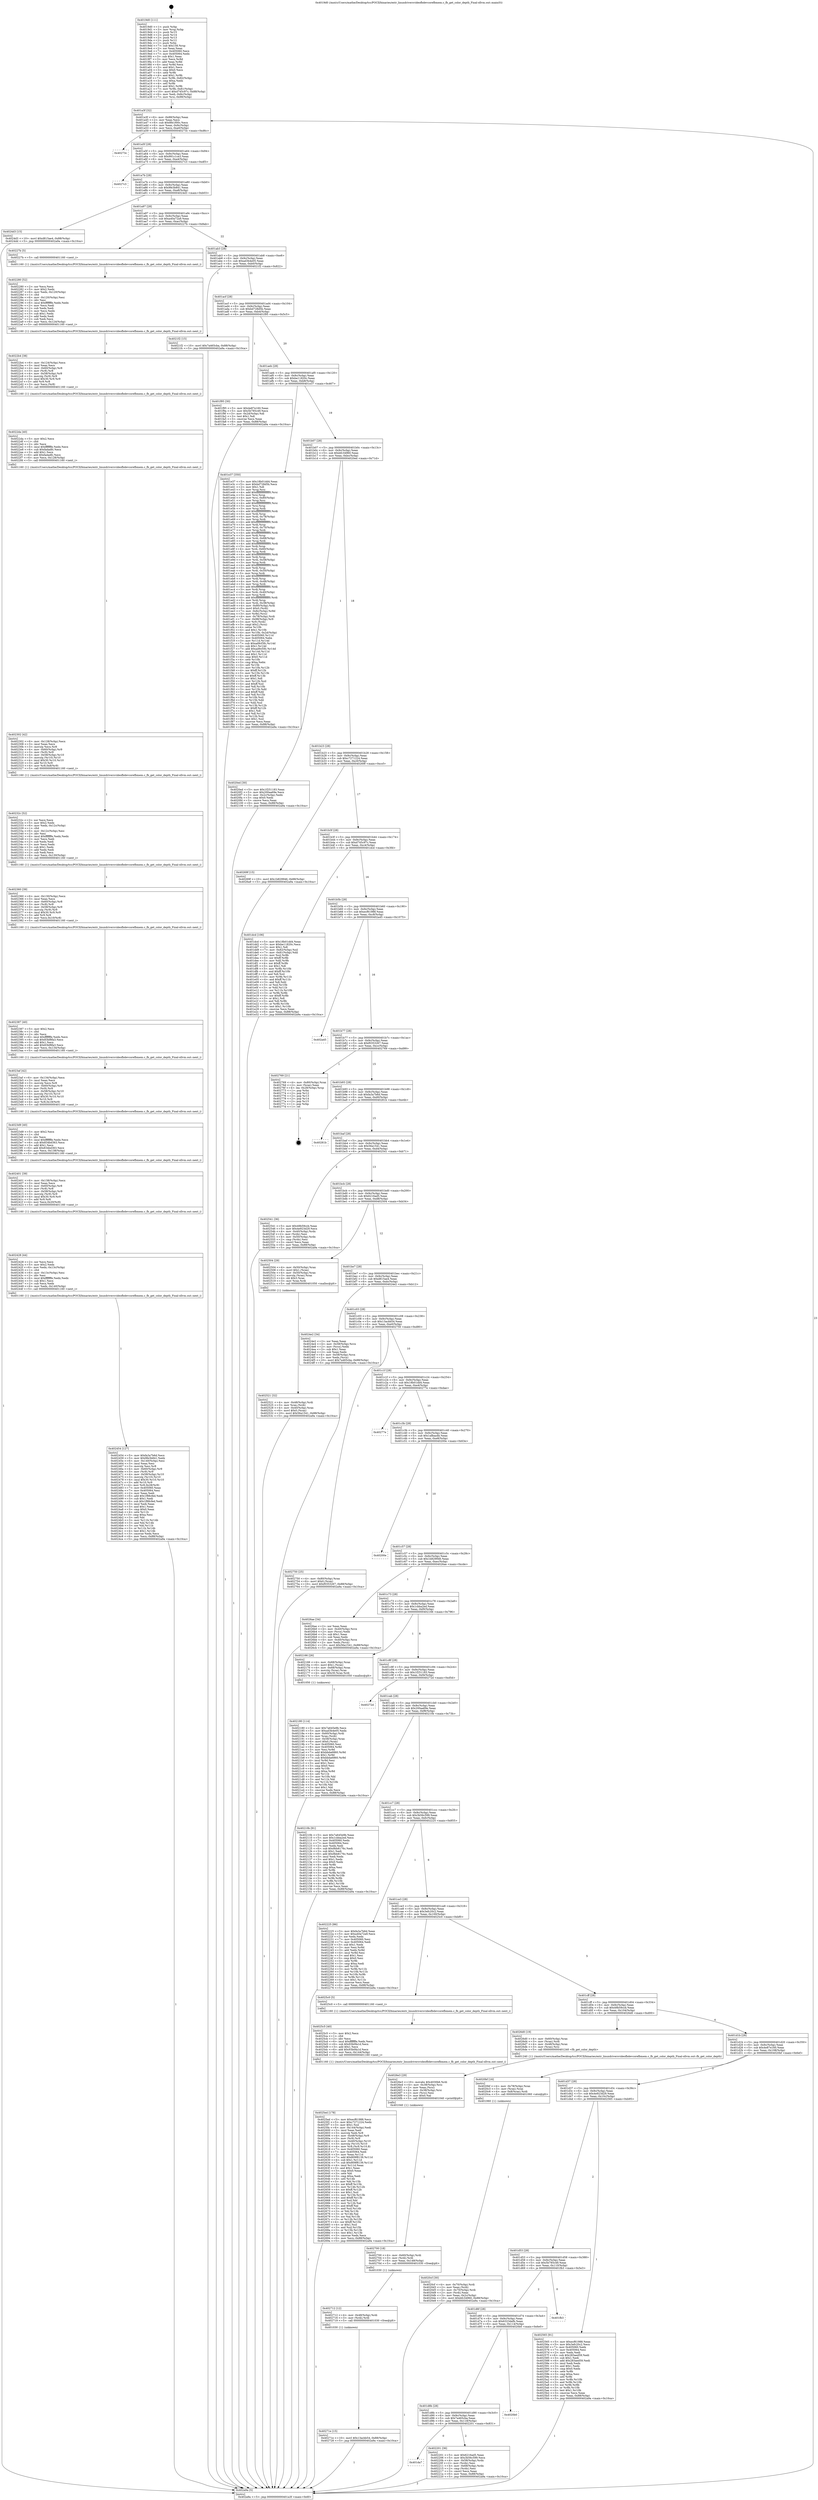 digraph "0x4019d0" {
  label = "0x4019d0 (/mnt/c/Users/mathe/Desktop/tcc/POCII/binaries/extr_linuxdriversvideofbdevcorefbmem.c_fb_get_color_depth_Final-ollvm.out::main(0))"
  labelloc = "t"
  node[shape=record]

  Entry [label="",width=0.3,height=0.3,shape=circle,fillcolor=black,style=filled]
  "0x401a3f" [label="{
     0x401a3f [32]\l
     | [instrs]\l
     &nbsp;&nbsp;0x401a3f \<+6\>: mov -0x88(%rbp),%eax\l
     &nbsp;&nbsp;0x401a45 \<+2\>: mov %eax,%ecx\l
     &nbsp;&nbsp;0x401a47 \<+6\>: sub $0x8fe1f00c,%ecx\l
     &nbsp;&nbsp;0x401a4d \<+6\>: mov %eax,-0x9c(%rbp)\l
     &nbsp;&nbsp;0x401a53 \<+6\>: mov %ecx,-0xa0(%rbp)\l
     &nbsp;&nbsp;0x401a59 \<+6\>: je 000000000040273c \<main+0xd6c\>\l
  }"]
  "0x40273c" [label="{
     0x40273c\l
  }", style=dashed]
  "0x401a5f" [label="{
     0x401a5f [28]\l
     | [instrs]\l
     &nbsp;&nbsp;0x401a5f \<+5\>: jmp 0000000000401a64 \<main+0x94\>\l
     &nbsp;&nbsp;0x401a64 \<+6\>: mov -0x9c(%rbp),%eax\l
     &nbsp;&nbsp;0x401a6a \<+5\>: sub $0x991c1ce3,%eax\l
     &nbsp;&nbsp;0x401a6f \<+6\>: mov %eax,-0xa4(%rbp)\l
     &nbsp;&nbsp;0x401a75 \<+6\>: je 00000000004027c3 \<main+0xdf3\>\l
  }"]
  Exit [label="",width=0.3,height=0.3,shape=circle,fillcolor=black,style=filled,peripheries=2]
  "0x4027c3" [label="{
     0x4027c3\l
  }", style=dashed]
  "0x401a7b" [label="{
     0x401a7b [28]\l
     | [instrs]\l
     &nbsp;&nbsp;0x401a7b \<+5\>: jmp 0000000000401a80 \<main+0xb0\>\l
     &nbsp;&nbsp;0x401a80 \<+6\>: mov -0x9c(%rbp),%eax\l
     &nbsp;&nbsp;0x401a86 \<+5\>: sub $0x9fe3b841,%eax\l
     &nbsp;&nbsp;0x401a8b \<+6\>: mov %eax,-0xa8(%rbp)\l
     &nbsp;&nbsp;0x401a91 \<+6\>: je 00000000004024d3 \<main+0xb03\>\l
  }"]
  "0x40271e" [label="{
     0x40271e [15]\l
     | [instrs]\l
     &nbsp;&nbsp;0x40271e \<+10\>: movl $0x13acbb54,-0x88(%rbp)\l
     &nbsp;&nbsp;0x402728 \<+5\>: jmp 0000000000402a9a \<main+0x10ca\>\l
  }"]
  "0x4024d3" [label="{
     0x4024d3 [15]\l
     | [instrs]\l
     &nbsp;&nbsp;0x4024d3 \<+10\>: movl $0xd815ae4,-0x88(%rbp)\l
     &nbsp;&nbsp;0x4024dd \<+5\>: jmp 0000000000402a9a \<main+0x10ca\>\l
  }"]
  "0x401a97" [label="{
     0x401a97 [28]\l
     | [instrs]\l
     &nbsp;&nbsp;0x401a97 \<+5\>: jmp 0000000000401a9c \<main+0xcc\>\l
     &nbsp;&nbsp;0x401a9c \<+6\>: mov -0x9c(%rbp),%eax\l
     &nbsp;&nbsp;0x401aa2 \<+5\>: sub $0xa40a72a9,%eax\l
     &nbsp;&nbsp;0x401aa7 \<+6\>: mov %eax,-0xac(%rbp)\l
     &nbsp;&nbsp;0x401aad \<+6\>: je 000000000040227b \<main+0x8ab\>\l
  }"]
  "0x402712" [label="{
     0x402712 [12]\l
     | [instrs]\l
     &nbsp;&nbsp;0x402712 \<+4\>: mov -0x48(%rbp),%rdi\l
     &nbsp;&nbsp;0x402716 \<+3\>: mov (%rdi),%rdi\l
     &nbsp;&nbsp;0x402719 \<+5\>: call 0000000000401030 \<free@plt\>\l
     | [calls]\l
     &nbsp;&nbsp;0x401030 \{1\} (unknown)\l
  }"]
  "0x40227b" [label="{
     0x40227b [5]\l
     | [instrs]\l
     &nbsp;&nbsp;0x40227b \<+5\>: call 0000000000401160 \<next_i\>\l
     | [calls]\l
     &nbsp;&nbsp;0x401160 \{1\} (/mnt/c/Users/mathe/Desktop/tcc/POCII/binaries/extr_linuxdriversvideofbdevcorefbmem.c_fb_get_color_depth_Final-ollvm.out::next_i)\l
  }"]
  "0x401ab3" [label="{
     0x401ab3 [28]\l
     | [instrs]\l
     &nbsp;&nbsp;0x401ab3 \<+5\>: jmp 0000000000401ab8 \<main+0xe8\>\l
     &nbsp;&nbsp;0x401ab8 \<+6\>: mov -0x9c(%rbp),%eax\l
     &nbsp;&nbsp;0x401abe \<+5\>: sub $0xad3b4e05,%eax\l
     &nbsp;&nbsp;0x401ac3 \<+6\>: mov %eax,-0xb0(%rbp)\l
     &nbsp;&nbsp;0x401ac9 \<+6\>: je 00000000004021f2 \<main+0x822\>\l
  }"]
  "0x402700" [label="{
     0x402700 [18]\l
     | [instrs]\l
     &nbsp;&nbsp;0x402700 \<+4\>: mov -0x60(%rbp),%rdi\l
     &nbsp;&nbsp;0x402704 \<+3\>: mov (%rdi),%rdi\l
     &nbsp;&nbsp;0x402707 \<+6\>: mov %eax,-0x148(%rbp)\l
     &nbsp;&nbsp;0x40270d \<+5\>: call 0000000000401030 \<free@plt\>\l
     | [calls]\l
     &nbsp;&nbsp;0x401030 \{1\} (unknown)\l
  }"]
  "0x4021f2" [label="{
     0x4021f2 [15]\l
     | [instrs]\l
     &nbsp;&nbsp;0x4021f2 \<+10\>: movl $0x7a465cba,-0x88(%rbp)\l
     &nbsp;&nbsp;0x4021fc \<+5\>: jmp 0000000000402a9a \<main+0x10ca\>\l
  }"]
  "0x401acf" [label="{
     0x401acf [28]\l
     | [instrs]\l
     &nbsp;&nbsp;0x401acf \<+5\>: jmp 0000000000401ad4 \<main+0x104\>\l
     &nbsp;&nbsp;0x401ad4 \<+6\>: mov -0x9c(%rbp),%eax\l
     &nbsp;&nbsp;0x401ada \<+5\>: sub $0xbd728d5b,%eax\l
     &nbsp;&nbsp;0x401adf \<+6\>: mov %eax,-0xb4(%rbp)\l
     &nbsp;&nbsp;0x401ae5 \<+6\>: je 0000000000401f95 \<main+0x5c5\>\l
  }"]
  "0x4026e3" [label="{
     0x4026e3 [29]\l
     | [instrs]\l
     &nbsp;&nbsp;0x4026e3 \<+10\>: movabs $0x4030b6,%rdi\l
     &nbsp;&nbsp;0x4026ed \<+4\>: mov -0x38(%rbp),%rsi\l
     &nbsp;&nbsp;0x4026f1 \<+2\>: mov %eax,(%rsi)\l
     &nbsp;&nbsp;0x4026f3 \<+4\>: mov -0x38(%rbp),%rsi\l
     &nbsp;&nbsp;0x4026f7 \<+2\>: mov (%rsi),%esi\l
     &nbsp;&nbsp;0x4026f9 \<+2\>: mov $0x0,%al\l
     &nbsp;&nbsp;0x4026fb \<+5\>: call 0000000000401040 \<printf@plt\>\l
     | [calls]\l
     &nbsp;&nbsp;0x401040 \{1\} (unknown)\l
  }"]
  "0x401f95" [label="{
     0x401f95 [30]\l
     | [instrs]\l
     &nbsp;&nbsp;0x401f95 \<+5\>: mov $0x4e87e160,%eax\l
     &nbsp;&nbsp;0x401f9a \<+5\>: mov $0x5b785c49,%ecx\l
     &nbsp;&nbsp;0x401f9f \<+3\>: mov -0x2d(%rbp),%dl\l
     &nbsp;&nbsp;0x401fa2 \<+3\>: test $0x1,%dl\l
     &nbsp;&nbsp;0x401fa5 \<+3\>: cmovne %ecx,%eax\l
     &nbsp;&nbsp;0x401fa8 \<+6\>: mov %eax,-0x88(%rbp)\l
     &nbsp;&nbsp;0x401fae \<+5\>: jmp 0000000000402a9a \<main+0x10ca\>\l
  }"]
  "0x401aeb" [label="{
     0x401aeb [28]\l
     | [instrs]\l
     &nbsp;&nbsp;0x401aeb \<+5\>: jmp 0000000000401af0 \<main+0x120\>\l
     &nbsp;&nbsp;0x401af0 \<+6\>: mov -0x9c(%rbp),%eax\l
     &nbsp;&nbsp;0x401af6 \<+5\>: sub $0xbe11820c,%eax\l
     &nbsp;&nbsp;0x401afb \<+6\>: mov %eax,-0xb8(%rbp)\l
     &nbsp;&nbsp;0x401b01 \<+6\>: je 0000000000401e37 \<main+0x467\>\l
  }"]
  "0x4025ed" [label="{
     0x4025ed [178]\l
     | [instrs]\l
     &nbsp;&nbsp;0x4025ed \<+5\>: mov $0xecf61988,%ecx\l
     &nbsp;&nbsp;0x4025f2 \<+5\>: mov $0xc7271224,%edx\l
     &nbsp;&nbsp;0x4025f7 \<+3\>: mov $0x1,%sil\l
     &nbsp;&nbsp;0x4025fa \<+6\>: mov -0x144(%rbp),%edi\l
     &nbsp;&nbsp;0x402600 \<+3\>: imul %eax,%edi\l
     &nbsp;&nbsp;0x402603 \<+3\>: movslq %edi,%r8\l
     &nbsp;&nbsp;0x402606 \<+4\>: mov -0x48(%rbp),%r9\l
     &nbsp;&nbsp;0x40260a \<+3\>: mov (%r9),%r9\l
     &nbsp;&nbsp;0x40260d \<+4\>: mov -0x40(%rbp),%r10\l
     &nbsp;&nbsp;0x402611 \<+3\>: movslq (%r10),%r10\l
     &nbsp;&nbsp;0x402614 \<+4\>: mov %r8,(%r9,%r10,8)\l
     &nbsp;&nbsp;0x402618 \<+7\>: mov 0x405060,%eax\l
     &nbsp;&nbsp;0x40261f \<+7\>: mov 0x405064,%edi\l
     &nbsp;&nbsp;0x402626 \<+3\>: mov %eax,%r11d\l
     &nbsp;&nbsp;0x402629 \<+7\>: add $0x809f8139,%r11d\l
     &nbsp;&nbsp;0x402630 \<+4\>: sub $0x1,%r11d\l
     &nbsp;&nbsp;0x402634 \<+7\>: sub $0x809f8139,%r11d\l
     &nbsp;&nbsp;0x40263b \<+4\>: imul %r11d,%eax\l
     &nbsp;&nbsp;0x40263f \<+3\>: and $0x1,%eax\l
     &nbsp;&nbsp;0x402642 \<+3\>: cmp $0x0,%eax\l
     &nbsp;&nbsp;0x402645 \<+3\>: sete %bl\l
     &nbsp;&nbsp;0x402648 \<+3\>: cmp $0xa,%edi\l
     &nbsp;&nbsp;0x40264b \<+4\>: setl %r14b\l
     &nbsp;&nbsp;0x40264f \<+3\>: mov %bl,%r15b\l
     &nbsp;&nbsp;0x402652 \<+4\>: xor $0xff,%r15b\l
     &nbsp;&nbsp;0x402656 \<+3\>: mov %r14b,%r12b\l
     &nbsp;&nbsp;0x402659 \<+4\>: xor $0xff,%r12b\l
     &nbsp;&nbsp;0x40265d \<+4\>: xor $0x1,%sil\l
     &nbsp;&nbsp;0x402661 \<+3\>: mov %r15b,%r13b\l
     &nbsp;&nbsp;0x402664 \<+4\>: and $0xff,%r13b\l
     &nbsp;&nbsp;0x402668 \<+3\>: and %sil,%bl\l
     &nbsp;&nbsp;0x40266b \<+3\>: mov %r12b,%al\l
     &nbsp;&nbsp;0x40266e \<+2\>: and $0xff,%al\l
     &nbsp;&nbsp;0x402670 \<+3\>: and %sil,%r14b\l
     &nbsp;&nbsp;0x402673 \<+3\>: or %bl,%r13b\l
     &nbsp;&nbsp;0x402676 \<+3\>: or %r14b,%al\l
     &nbsp;&nbsp;0x402679 \<+3\>: xor %al,%r13b\l
     &nbsp;&nbsp;0x40267c \<+3\>: or %r12b,%r15b\l
     &nbsp;&nbsp;0x40267f \<+4\>: xor $0xff,%r15b\l
     &nbsp;&nbsp;0x402683 \<+4\>: or $0x1,%sil\l
     &nbsp;&nbsp;0x402687 \<+3\>: and %sil,%r15b\l
     &nbsp;&nbsp;0x40268a \<+3\>: or %r15b,%r13b\l
     &nbsp;&nbsp;0x40268d \<+4\>: test $0x1,%r13b\l
     &nbsp;&nbsp;0x402691 \<+3\>: cmovne %edx,%ecx\l
     &nbsp;&nbsp;0x402694 \<+6\>: mov %ecx,-0x88(%rbp)\l
     &nbsp;&nbsp;0x40269a \<+5\>: jmp 0000000000402a9a \<main+0x10ca\>\l
  }"]
  "0x401e37" [label="{
     0x401e37 [350]\l
     | [instrs]\l
     &nbsp;&nbsp;0x401e37 \<+5\>: mov $0x18b01dd4,%eax\l
     &nbsp;&nbsp;0x401e3c \<+5\>: mov $0xbd728d5b,%ecx\l
     &nbsp;&nbsp;0x401e41 \<+2\>: mov $0x1,%dl\l
     &nbsp;&nbsp;0x401e43 \<+3\>: mov %rsp,%rsi\l
     &nbsp;&nbsp;0x401e46 \<+4\>: add $0xfffffffffffffff0,%rsi\l
     &nbsp;&nbsp;0x401e4a \<+3\>: mov %rsi,%rsp\l
     &nbsp;&nbsp;0x401e4d \<+4\>: mov %rsi,-0x80(%rbp)\l
     &nbsp;&nbsp;0x401e51 \<+3\>: mov %rsp,%rsi\l
     &nbsp;&nbsp;0x401e54 \<+4\>: add $0xfffffffffffffff0,%rsi\l
     &nbsp;&nbsp;0x401e58 \<+3\>: mov %rsi,%rsp\l
     &nbsp;&nbsp;0x401e5b \<+3\>: mov %rsp,%rdi\l
     &nbsp;&nbsp;0x401e5e \<+4\>: add $0xfffffffffffffff0,%rdi\l
     &nbsp;&nbsp;0x401e62 \<+3\>: mov %rdi,%rsp\l
     &nbsp;&nbsp;0x401e65 \<+4\>: mov %rdi,-0x78(%rbp)\l
     &nbsp;&nbsp;0x401e69 \<+3\>: mov %rsp,%rdi\l
     &nbsp;&nbsp;0x401e6c \<+4\>: add $0xfffffffffffffff0,%rdi\l
     &nbsp;&nbsp;0x401e70 \<+3\>: mov %rdi,%rsp\l
     &nbsp;&nbsp;0x401e73 \<+4\>: mov %rdi,-0x70(%rbp)\l
     &nbsp;&nbsp;0x401e77 \<+3\>: mov %rsp,%rdi\l
     &nbsp;&nbsp;0x401e7a \<+4\>: add $0xfffffffffffffff0,%rdi\l
     &nbsp;&nbsp;0x401e7e \<+3\>: mov %rdi,%rsp\l
     &nbsp;&nbsp;0x401e81 \<+4\>: mov %rdi,-0x68(%rbp)\l
     &nbsp;&nbsp;0x401e85 \<+3\>: mov %rsp,%rdi\l
     &nbsp;&nbsp;0x401e88 \<+4\>: add $0xfffffffffffffff0,%rdi\l
     &nbsp;&nbsp;0x401e8c \<+3\>: mov %rdi,%rsp\l
     &nbsp;&nbsp;0x401e8f \<+4\>: mov %rdi,-0x60(%rbp)\l
     &nbsp;&nbsp;0x401e93 \<+3\>: mov %rsp,%rdi\l
     &nbsp;&nbsp;0x401e96 \<+4\>: add $0xfffffffffffffff0,%rdi\l
     &nbsp;&nbsp;0x401e9a \<+3\>: mov %rdi,%rsp\l
     &nbsp;&nbsp;0x401e9d \<+4\>: mov %rdi,-0x58(%rbp)\l
     &nbsp;&nbsp;0x401ea1 \<+3\>: mov %rsp,%rdi\l
     &nbsp;&nbsp;0x401ea4 \<+4\>: add $0xfffffffffffffff0,%rdi\l
     &nbsp;&nbsp;0x401ea8 \<+3\>: mov %rdi,%rsp\l
     &nbsp;&nbsp;0x401eab \<+4\>: mov %rdi,-0x50(%rbp)\l
     &nbsp;&nbsp;0x401eaf \<+3\>: mov %rsp,%rdi\l
     &nbsp;&nbsp;0x401eb2 \<+4\>: add $0xfffffffffffffff0,%rdi\l
     &nbsp;&nbsp;0x401eb6 \<+3\>: mov %rdi,%rsp\l
     &nbsp;&nbsp;0x401eb9 \<+4\>: mov %rdi,-0x48(%rbp)\l
     &nbsp;&nbsp;0x401ebd \<+3\>: mov %rsp,%rdi\l
     &nbsp;&nbsp;0x401ec0 \<+4\>: add $0xfffffffffffffff0,%rdi\l
     &nbsp;&nbsp;0x401ec4 \<+3\>: mov %rdi,%rsp\l
     &nbsp;&nbsp;0x401ec7 \<+4\>: mov %rdi,-0x40(%rbp)\l
     &nbsp;&nbsp;0x401ecb \<+3\>: mov %rsp,%rdi\l
     &nbsp;&nbsp;0x401ece \<+4\>: add $0xfffffffffffffff0,%rdi\l
     &nbsp;&nbsp;0x401ed2 \<+3\>: mov %rdi,%rsp\l
     &nbsp;&nbsp;0x401ed5 \<+4\>: mov %rdi,-0x38(%rbp)\l
     &nbsp;&nbsp;0x401ed9 \<+4\>: mov -0x80(%rbp),%rdi\l
     &nbsp;&nbsp;0x401edd \<+6\>: movl $0x0,(%rdi)\l
     &nbsp;&nbsp;0x401ee3 \<+7\>: mov -0x8c(%rbp),%r8d\l
     &nbsp;&nbsp;0x401eea \<+3\>: mov %r8d,(%rsi)\l
     &nbsp;&nbsp;0x401eed \<+4\>: mov -0x78(%rbp),%rdi\l
     &nbsp;&nbsp;0x401ef1 \<+7\>: mov -0x98(%rbp),%r9\l
     &nbsp;&nbsp;0x401ef8 \<+3\>: mov %r9,(%rdi)\l
     &nbsp;&nbsp;0x401efb \<+3\>: cmpl $0x2,(%rsi)\l
     &nbsp;&nbsp;0x401efe \<+4\>: setne %r10b\l
     &nbsp;&nbsp;0x401f02 \<+4\>: and $0x1,%r10b\l
     &nbsp;&nbsp;0x401f06 \<+4\>: mov %r10b,-0x2d(%rbp)\l
     &nbsp;&nbsp;0x401f0a \<+8\>: mov 0x405060,%r11d\l
     &nbsp;&nbsp;0x401f12 \<+7\>: mov 0x405064,%ebx\l
     &nbsp;&nbsp;0x401f19 \<+3\>: mov %r11d,%r14d\l
     &nbsp;&nbsp;0x401f1c \<+7\>: sub $0xad9cf3fc,%r14d\l
     &nbsp;&nbsp;0x401f23 \<+4\>: sub $0x1,%r14d\l
     &nbsp;&nbsp;0x401f27 \<+7\>: add $0xad9cf3fc,%r14d\l
     &nbsp;&nbsp;0x401f2e \<+4\>: imul %r14d,%r11d\l
     &nbsp;&nbsp;0x401f32 \<+4\>: and $0x1,%r11d\l
     &nbsp;&nbsp;0x401f36 \<+4\>: cmp $0x0,%r11d\l
     &nbsp;&nbsp;0x401f3a \<+4\>: sete %r10b\l
     &nbsp;&nbsp;0x401f3e \<+3\>: cmp $0xa,%ebx\l
     &nbsp;&nbsp;0x401f41 \<+4\>: setl %r15b\l
     &nbsp;&nbsp;0x401f45 \<+3\>: mov %r10b,%r12b\l
     &nbsp;&nbsp;0x401f48 \<+4\>: xor $0xff,%r12b\l
     &nbsp;&nbsp;0x401f4c \<+3\>: mov %r15b,%r13b\l
     &nbsp;&nbsp;0x401f4f \<+4\>: xor $0xff,%r13b\l
     &nbsp;&nbsp;0x401f53 \<+3\>: xor $0x1,%dl\l
     &nbsp;&nbsp;0x401f56 \<+3\>: mov %r12b,%sil\l
     &nbsp;&nbsp;0x401f59 \<+4\>: and $0xff,%sil\l
     &nbsp;&nbsp;0x401f5d \<+3\>: and %dl,%r10b\l
     &nbsp;&nbsp;0x401f60 \<+3\>: mov %r13b,%dil\l
     &nbsp;&nbsp;0x401f63 \<+4\>: and $0xff,%dil\l
     &nbsp;&nbsp;0x401f67 \<+3\>: and %dl,%r15b\l
     &nbsp;&nbsp;0x401f6a \<+3\>: or %r10b,%sil\l
     &nbsp;&nbsp;0x401f6d \<+3\>: or %r15b,%dil\l
     &nbsp;&nbsp;0x401f70 \<+3\>: xor %dil,%sil\l
     &nbsp;&nbsp;0x401f73 \<+3\>: or %r13b,%r12b\l
     &nbsp;&nbsp;0x401f76 \<+4\>: xor $0xff,%r12b\l
     &nbsp;&nbsp;0x401f7a \<+3\>: or $0x1,%dl\l
     &nbsp;&nbsp;0x401f7d \<+3\>: and %dl,%r12b\l
     &nbsp;&nbsp;0x401f80 \<+3\>: or %r12b,%sil\l
     &nbsp;&nbsp;0x401f83 \<+4\>: test $0x1,%sil\l
     &nbsp;&nbsp;0x401f87 \<+3\>: cmovne %ecx,%eax\l
     &nbsp;&nbsp;0x401f8a \<+6\>: mov %eax,-0x88(%rbp)\l
     &nbsp;&nbsp;0x401f90 \<+5\>: jmp 0000000000402a9a \<main+0x10ca\>\l
  }"]
  "0x401b07" [label="{
     0x401b07 [28]\l
     | [instrs]\l
     &nbsp;&nbsp;0x401b07 \<+5\>: jmp 0000000000401b0c \<main+0x13c\>\l
     &nbsp;&nbsp;0x401b0c \<+6\>: mov -0x9c(%rbp),%eax\l
     &nbsp;&nbsp;0x401b12 \<+5\>: sub $0xbfc34960,%eax\l
     &nbsp;&nbsp;0x401b17 \<+6\>: mov %eax,-0xbc(%rbp)\l
     &nbsp;&nbsp;0x401b1d \<+6\>: je 00000000004020ed \<main+0x71d\>\l
  }"]
  "0x4025c5" [label="{
     0x4025c5 [40]\l
     | [instrs]\l
     &nbsp;&nbsp;0x4025c5 \<+5\>: mov $0x2,%ecx\l
     &nbsp;&nbsp;0x4025ca \<+1\>: cltd\l
     &nbsp;&nbsp;0x4025cb \<+2\>: idiv %ecx\l
     &nbsp;&nbsp;0x4025cd \<+6\>: imul $0xfffffffe,%edx,%ecx\l
     &nbsp;&nbsp;0x4025d3 \<+6\>: sub $0x93b0fa1d,%ecx\l
     &nbsp;&nbsp;0x4025d9 \<+3\>: add $0x1,%ecx\l
     &nbsp;&nbsp;0x4025dc \<+6\>: add $0x93b0fa1d,%ecx\l
     &nbsp;&nbsp;0x4025e2 \<+6\>: mov %ecx,-0x144(%rbp)\l
     &nbsp;&nbsp;0x4025e8 \<+5\>: call 0000000000401160 \<next_i\>\l
     | [calls]\l
     &nbsp;&nbsp;0x401160 \{1\} (/mnt/c/Users/mathe/Desktop/tcc/POCII/binaries/extr_linuxdriversvideofbdevcorefbmem.c_fb_get_color_depth_Final-ollvm.out::next_i)\l
  }"]
  "0x4020ed" [label="{
     0x4020ed [30]\l
     | [instrs]\l
     &nbsp;&nbsp;0x4020ed \<+5\>: mov $0x1f251183,%eax\l
     &nbsp;&nbsp;0x4020f2 \<+5\>: mov $0x200aa69e,%ecx\l
     &nbsp;&nbsp;0x4020f7 \<+3\>: mov -0x2c(%rbp),%edx\l
     &nbsp;&nbsp;0x4020fa \<+3\>: cmp $0x0,%edx\l
     &nbsp;&nbsp;0x4020fd \<+3\>: cmove %ecx,%eax\l
     &nbsp;&nbsp;0x402100 \<+6\>: mov %eax,-0x88(%rbp)\l
     &nbsp;&nbsp;0x402106 \<+5\>: jmp 0000000000402a9a \<main+0x10ca\>\l
  }"]
  "0x401b23" [label="{
     0x401b23 [28]\l
     | [instrs]\l
     &nbsp;&nbsp;0x401b23 \<+5\>: jmp 0000000000401b28 \<main+0x158\>\l
     &nbsp;&nbsp;0x401b28 \<+6\>: mov -0x9c(%rbp),%eax\l
     &nbsp;&nbsp;0x401b2e \<+5\>: sub $0xc7271224,%eax\l
     &nbsp;&nbsp;0x401b33 \<+6\>: mov %eax,-0xc0(%rbp)\l
     &nbsp;&nbsp;0x401b39 \<+6\>: je 000000000040269f \<main+0xccf\>\l
  }"]
  "0x402521" [label="{
     0x402521 [32]\l
     | [instrs]\l
     &nbsp;&nbsp;0x402521 \<+4\>: mov -0x48(%rbp),%rdi\l
     &nbsp;&nbsp;0x402525 \<+3\>: mov %rax,(%rdi)\l
     &nbsp;&nbsp;0x402528 \<+4\>: mov -0x40(%rbp),%rax\l
     &nbsp;&nbsp;0x40252c \<+6\>: movl $0x0,(%rax)\l
     &nbsp;&nbsp;0x402532 \<+10\>: movl $0x56a1541,-0x88(%rbp)\l
     &nbsp;&nbsp;0x40253c \<+5\>: jmp 0000000000402a9a \<main+0x10ca\>\l
  }"]
  "0x40269f" [label="{
     0x40269f [15]\l
     | [instrs]\l
     &nbsp;&nbsp;0x40269f \<+10\>: movl $0x1b829946,-0x88(%rbp)\l
     &nbsp;&nbsp;0x4026a9 \<+5\>: jmp 0000000000402a9a \<main+0x10ca\>\l
  }"]
  "0x401b3f" [label="{
     0x401b3f [28]\l
     | [instrs]\l
     &nbsp;&nbsp;0x401b3f \<+5\>: jmp 0000000000401b44 \<main+0x174\>\l
     &nbsp;&nbsp;0x401b44 \<+6\>: mov -0x9c(%rbp),%eax\l
     &nbsp;&nbsp;0x401b4a \<+5\>: sub $0xd745c97c,%eax\l
     &nbsp;&nbsp;0x401b4f \<+6\>: mov %eax,-0xc4(%rbp)\l
     &nbsp;&nbsp;0x401b55 \<+6\>: je 0000000000401dcd \<main+0x3fd\>\l
  }"]
  "0x402454" [label="{
     0x402454 [127]\l
     | [instrs]\l
     &nbsp;&nbsp;0x402454 \<+5\>: mov $0xfa3a7b6d,%ecx\l
     &nbsp;&nbsp;0x402459 \<+5\>: mov $0x9fe3b841,%edx\l
     &nbsp;&nbsp;0x40245e \<+6\>: mov -0x140(%rbp),%esi\l
     &nbsp;&nbsp;0x402464 \<+3\>: imul %eax,%esi\l
     &nbsp;&nbsp;0x402467 \<+3\>: movslq %esi,%r8\l
     &nbsp;&nbsp;0x40246a \<+4\>: mov -0x60(%rbp),%r9\l
     &nbsp;&nbsp;0x40246e \<+3\>: mov (%r9),%r9\l
     &nbsp;&nbsp;0x402471 \<+4\>: mov -0x58(%rbp),%r10\l
     &nbsp;&nbsp;0x402475 \<+3\>: movslq (%r10),%r10\l
     &nbsp;&nbsp;0x402478 \<+4\>: imul $0x30,%r10,%r10\l
     &nbsp;&nbsp;0x40247c \<+3\>: add %r10,%r9\l
     &nbsp;&nbsp;0x40247f \<+4\>: mov %r8,0x28(%r9)\l
     &nbsp;&nbsp;0x402483 \<+7\>: mov 0x405060,%eax\l
     &nbsp;&nbsp;0x40248a \<+7\>: mov 0x405064,%esi\l
     &nbsp;&nbsp;0x402491 \<+2\>: mov %eax,%edi\l
     &nbsp;&nbsp;0x402493 \<+6\>: add $0x1f88cfed,%edi\l
     &nbsp;&nbsp;0x402499 \<+3\>: sub $0x1,%edi\l
     &nbsp;&nbsp;0x40249c \<+6\>: sub $0x1f88cfed,%edi\l
     &nbsp;&nbsp;0x4024a2 \<+3\>: imul %edi,%eax\l
     &nbsp;&nbsp;0x4024a5 \<+3\>: and $0x1,%eax\l
     &nbsp;&nbsp;0x4024a8 \<+3\>: cmp $0x0,%eax\l
     &nbsp;&nbsp;0x4024ab \<+4\>: sete %r11b\l
     &nbsp;&nbsp;0x4024af \<+3\>: cmp $0xa,%esi\l
     &nbsp;&nbsp;0x4024b2 \<+3\>: setl %bl\l
     &nbsp;&nbsp;0x4024b5 \<+3\>: mov %r11b,%r14b\l
     &nbsp;&nbsp;0x4024b8 \<+3\>: and %bl,%r14b\l
     &nbsp;&nbsp;0x4024bb \<+3\>: xor %bl,%r11b\l
     &nbsp;&nbsp;0x4024be \<+3\>: or %r11b,%r14b\l
     &nbsp;&nbsp;0x4024c1 \<+4\>: test $0x1,%r14b\l
     &nbsp;&nbsp;0x4024c5 \<+3\>: cmovne %edx,%ecx\l
     &nbsp;&nbsp;0x4024c8 \<+6\>: mov %ecx,-0x88(%rbp)\l
     &nbsp;&nbsp;0x4024ce \<+5\>: jmp 0000000000402a9a \<main+0x10ca\>\l
  }"]
  "0x401dcd" [label="{
     0x401dcd [106]\l
     | [instrs]\l
     &nbsp;&nbsp;0x401dcd \<+5\>: mov $0x18b01dd4,%eax\l
     &nbsp;&nbsp;0x401dd2 \<+5\>: mov $0xbe11820c,%ecx\l
     &nbsp;&nbsp;0x401dd7 \<+2\>: mov $0x1,%dl\l
     &nbsp;&nbsp;0x401dd9 \<+7\>: mov -0x82(%rbp),%sil\l
     &nbsp;&nbsp;0x401de0 \<+7\>: mov -0x81(%rbp),%dil\l
     &nbsp;&nbsp;0x401de7 \<+3\>: mov %sil,%r8b\l
     &nbsp;&nbsp;0x401dea \<+4\>: xor $0xff,%r8b\l
     &nbsp;&nbsp;0x401dee \<+3\>: mov %dil,%r9b\l
     &nbsp;&nbsp;0x401df1 \<+4\>: xor $0xff,%r9b\l
     &nbsp;&nbsp;0x401df5 \<+3\>: xor $0x1,%dl\l
     &nbsp;&nbsp;0x401df8 \<+3\>: mov %r8b,%r10b\l
     &nbsp;&nbsp;0x401dfb \<+4\>: and $0xff,%r10b\l
     &nbsp;&nbsp;0x401dff \<+3\>: and %dl,%sil\l
     &nbsp;&nbsp;0x401e02 \<+3\>: mov %r9b,%r11b\l
     &nbsp;&nbsp;0x401e05 \<+4\>: and $0xff,%r11b\l
     &nbsp;&nbsp;0x401e09 \<+3\>: and %dl,%dil\l
     &nbsp;&nbsp;0x401e0c \<+3\>: or %sil,%r10b\l
     &nbsp;&nbsp;0x401e0f \<+3\>: or %dil,%r11b\l
     &nbsp;&nbsp;0x401e12 \<+3\>: xor %r11b,%r10b\l
     &nbsp;&nbsp;0x401e15 \<+3\>: or %r9b,%r8b\l
     &nbsp;&nbsp;0x401e18 \<+4\>: xor $0xff,%r8b\l
     &nbsp;&nbsp;0x401e1c \<+3\>: or $0x1,%dl\l
     &nbsp;&nbsp;0x401e1f \<+3\>: and %dl,%r8b\l
     &nbsp;&nbsp;0x401e22 \<+3\>: or %r8b,%r10b\l
     &nbsp;&nbsp;0x401e25 \<+4\>: test $0x1,%r10b\l
     &nbsp;&nbsp;0x401e29 \<+3\>: cmovne %ecx,%eax\l
     &nbsp;&nbsp;0x401e2c \<+6\>: mov %eax,-0x88(%rbp)\l
     &nbsp;&nbsp;0x401e32 \<+5\>: jmp 0000000000402a9a \<main+0x10ca\>\l
  }"]
  "0x401b5b" [label="{
     0x401b5b [28]\l
     | [instrs]\l
     &nbsp;&nbsp;0x401b5b \<+5\>: jmp 0000000000401b60 \<main+0x190\>\l
     &nbsp;&nbsp;0x401b60 \<+6\>: mov -0x9c(%rbp),%eax\l
     &nbsp;&nbsp;0x401b66 \<+5\>: sub $0xecf61988,%eax\l
     &nbsp;&nbsp;0x401b6b \<+6\>: mov %eax,-0xc8(%rbp)\l
     &nbsp;&nbsp;0x401b71 \<+6\>: je 0000000000402a45 \<main+0x1075\>\l
  }"]
  "0x402a9a" [label="{
     0x402a9a [5]\l
     | [instrs]\l
     &nbsp;&nbsp;0x402a9a \<+5\>: jmp 0000000000401a3f \<main+0x6f\>\l
  }"]
  "0x4019d0" [label="{
     0x4019d0 [111]\l
     | [instrs]\l
     &nbsp;&nbsp;0x4019d0 \<+1\>: push %rbp\l
     &nbsp;&nbsp;0x4019d1 \<+3\>: mov %rsp,%rbp\l
     &nbsp;&nbsp;0x4019d4 \<+2\>: push %r15\l
     &nbsp;&nbsp;0x4019d6 \<+2\>: push %r14\l
     &nbsp;&nbsp;0x4019d8 \<+2\>: push %r13\l
     &nbsp;&nbsp;0x4019da \<+2\>: push %r12\l
     &nbsp;&nbsp;0x4019dc \<+1\>: push %rbx\l
     &nbsp;&nbsp;0x4019dd \<+7\>: sub $0x158,%rsp\l
     &nbsp;&nbsp;0x4019e4 \<+2\>: xor %eax,%eax\l
     &nbsp;&nbsp;0x4019e6 \<+7\>: mov 0x405060,%ecx\l
     &nbsp;&nbsp;0x4019ed \<+7\>: mov 0x405064,%edx\l
     &nbsp;&nbsp;0x4019f4 \<+3\>: sub $0x1,%eax\l
     &nbsp;&nbsp;0x4019f7 \<+3\>: mov %ecx,%r8d\l
     &nbsp;&nbsp;0x4019fa \<+3\>: add %eax,%r8d\l
     &nbsp;&nbsp;0x4019fd \<+4\>: imul %r8d,%ecx\l
     &nbsp;&nbsp;0x401a01 \<+3\>: and $0x1,%ecx\l
     &nbsp;&nbsp;0x401a04 \<+3\>: cmp $0x0,%ecx\l
     &nbsp;&nbsp;0x401a07 \<+4\>: sete %r9b\l
     &nbsp;&nbsp;0x401a0b \<+4\>: and $0x1,%r9b\l
     &nbsp;&nbsp;0x401a0f \<+7\>: mov %r9b,-0x82(%rbp)\l
     &nbsp;&nbsp;0x401a16 \<+3\>: cmp $0xa,%edx\l
     &nbsp;&nbsp;0x401a19 \<+4\>: setl %r9b\l
     &nbsp;&nbsp;0x401a1d \<+4\>: and $0x1,%r9b\l
     &nbsp;&nbsp;0x401a21 \<+7\>: mov %r9b,-0x81(%rbp)\l
     &nbsp;&nbsp;0x401a28 \<+10\>: movl $0xd745c97c,-0x88(%rbp)\l
     &nbsp;&nbsp;0x401a32 \<+6\>: mov %edi,-0x8c(%rbp)\l
     &nbsp;&nbsp;0x401a38 \<+7\>: mov %rsi,-0x98(%rbp)\l
  }"]
  "0x402428" [label="{
     0x402428 [44]\l
     | [instrs]\l
     &nbsp;&nbsp;0x402428 \<+2\>: xor %ecx,%ecx\l
     &nbsp;&nbsp;0x40242a \<+5\>: mov $0x2,%edx\l
     &nbsp;&nbsp;0x40242f \<+6\>: mov %edx,-0x13c(%rbp)\l
     &nbsp;&nbsp;0x402435 \<+1\>: cltd\l
     &nbsp;&nbsp;0x402436 \<+6\>: mov -0x13c(%rbp),%esi\l
     &nbsp;&nbsp;0x40243c \<+2\>: idiv %esi\l
     &nbsp;&nbsp;0x40243e \<+6\>: imul $0xfffffffe,%edx,%edx\l
     &nbsp;&nbsp;0x402444 \<+3\>: sub $0x1,%ecx\l
     &nbsp;&nbsp;0x402447 \<+2\>: sub %ecx,%edx\l
     &nbsp;&nbsp;0x402449 \<+6\>: mov %edx,-0x140(%rbp)\l
     &nbsp;&nbsp;0x40244f \<+5\>: call 0000000000401160 \<next_i\>\l
     | [calls]\l
     &nbsp;&nbsp;0x401160 \{1\} (/mnt/c/Users/mathe/Desktop/tcc/POCII/binaries/extr_linuxdriversvideofbdevcorefbmem.c_fb_get_color_depth_Final-ollvm.out::next_i)\l
  }"]
  "0x402401" [label="{
     0x402401 [39]\l
     | [instrs]\l
     &nbsp;&nbsp;0x402401 \<+6\>: mov -0x138(%rbp),%ecx\l
     &nbsp;&nbsp;0x402407 \<+3\>: imul %eax,%ecx\l
     &nbsp;&nbsp;0x40240a \<+4\>: mov -0x60(%rbp),%r8\l
     &nbsp;&nbsp;0x40240e \<+3\>: mov (%r8),%r8\l
     &nbsp;&nbsp;0x402411 \<+4\>: mov -0x58(%rbp),%r9\l
     &nbsp;&nbsp;0x402415 \<+3\>: movslq (%r9),%r9\l
     &nbsp;&nbsp;0x402418 \<+4\>: imul $0x30,%r9,%r9\l
     &nbsp;&nbsp;0x40241c \<+3\>: add %r9,%r8\l
     &nbsp;&nbsp;0x40241f \<+4\>: mov %ecx,0x20(%r8)\l
     &nbsp;&nbsp;0x402423 \<+5\>: call 0000000000401160 \<next_i\>\l
     | [calls]\l
     &nbsp;&nbsp;0x401160 \{1\} (/mnt/c/Users/mathe/Desktop/tcc/POCII/binaries/extr_linuxdriversvideofbdevcorefbmem.c_fb_get_color_depth_Final-ollvm.out::next_i)\l
  }"]
  "0x402a45" [label="{
     0x402a45\l
  }", style=dashed]
  "0x401b77" [label="{
     0x401b77 [28]\l
     | [instrs]\l
     &nbsp;&nbsp;0x401b77 \<+5\>: jmp 0000000000401b7c \<main+0x1ac\>\l
     &nbsp;&nbsp;0x401b7c \<+6\>: mov -0x9c(%rbp),%eax\l
     &nbsp;&nbsp;0x401b82 \<+5\>: sub $0xf0353267,%eax\l
     &nbsp;&nbsp;0x401b87 \<+6\>: mov %eax,-0xcc(%rbp)\l
     &nbsp;&nbsp;0x401b8d \<+6\>: je 0000000000402769 \<main+0xd99\>\l
  }"]
  "0x4023d9" [label="{
     0x4023d9 [40]\l
     | [instrs]\l
     &nbsp;&nbsp;0x4023d9 \<+5\>: mov $0x2,%ecx\l
     &nbsp;&nbsp;0x4023de \<+1\>: cltd\l
     &nbsp;&nbsp;0x4023df \<+2\>: idiv %ecx\l
     &nbsp;&nbsp;0x4023e1 \<+6\>: imul $0xfffffffe,%edx,%ecx\l
     &nbsp;&nbsp;0x4023e7 \<+6\>: sub $0x834bd363,%ecx\l
     &nbsp;&nbsp;0x4023ed \<+3\>: add $0x1,%ecx\l
     &nbsp;&nbsp;0x4023f0 \<+6\>: add $0x834bd363,%ecx\l
     &nbsp;&nbsp;0x4023f6 \<+6\>: mov %ecx,-0x138(%rbp)\l
     &nbsp;&nbsp;0x4023fc \<+5\>: call 0000000000401160 \<next_i\>\l
     | [calls]\l
     &nbsp;&nbsp;0x401160 \{1\} (/mnt/c/Users/mathe/Desktop/tcc/POCII/binaries/extr_linuxdriversvideofbdevcorefbmem.c_fb_get_color_depth_Final-ollvm.out::next_i)\l
  }"]
  "0x402769" [label="{
     0x402769 [21]\l
     | [instrs]\l
     &nbsp;&nbsp;0x402769 \<+4\>: mov -0x80(%rbp),%rax\l
     &nbsp;&nbsp;0x40276d \<+2\>: mov (%rax),%eax\l
     &nbsp;&nbsp;0x40276f \<+4\>: lea -0x28(%rbp),%rsp\l
     &nbsp;&nbsp;0x402773 \<+1\>: pop %rbx\l
     &nbsp;&nbsp;0x402774 \<+2\>: pop %r12\l
     &nbsp;&nbsp;0x402776 \<+2\>: pop %r13\l
     &nbsp;&nbsp;0x402778 \<+2\>: pop %r14\l
     &nbsp;&nbsp;0x40277a \<+2\>: pop %r15\l
     &nbsp;&nbsp;0x40277c \<+1\>: pop %rbp\l
     &nbsp;&nbsp;0x40277d \<+1\>: ret\l
  }"]
  "0x401b93" [label="{
     0x401b93 [28]\l
     | [instrs]\l
     &nbsp;&nbsp;0x401b93 \<+5\>: jmp 0000000000401b98 \<main+0x1c8\>\l
     &nbsp;&nbsp;0x401b98 \<+6\>: mov -0x9c(%rbp),%eax\l
     &nbsp;&nbsp;0x401b9e \<+5\>: sub $0xfa3a7b6d,%eax\l
     &nbsp;&nbsp;0x401ba3 \<+6\>: mov %eax,-0xd0(%rbp)\l
     &nbsp;&nbsp;0x401ba9 \<+6\>: je 000000000040281b \<main+0xe4b\>\l
  }"]
  "0x4023af" [label="{
     0x4023af [42]\l
     | [instrs]\l
     &nbsp;&nbsp;0x4023af \<+6\>: mov -0x134(%rbp),%ecx\l
     &nbsp;&nbsp;0x4023b5 \<+3\>: imul %eax,%ecx\l
     &nbsp;&nbsp;0x4023b8 \<+3\>: movslq %ecx,%r8\l
     &nbsp;&nbsp;0x4023bb \<+4\>: mov -0x60(%rbp),%r9\l
     &nbsp;&nbsp;0x4023bf \<+3\>: mov (%r9),%r9\l
     &nbsp;&nbsp;0x4023c2 \<+4\>: mov -0x58(%rbp),%r10\l
     &nbsp;&nbsp;0x4023c6 \<+3\>: movslq (%r10),%r10\l
     &nbsp;&nbsp;0x4023c9 \<+4\>: imul $0x30,%r10,%r10\l
     &nbsp;&nbsp;0x4023cd \<+3\>: add %r10,%r9\l
     &nbsp;&nbsp;0x4023d0 \<+4\>: mov %r8,0x18(%r9)\l
     &nbsp;&nbsp;0x4023d4 \<+5\>: call 0000000000401160 \<next_i\>\l
     | [calls]\l
     &nbsp;&nbsp;0x401160 \{1\} (/mnt/c/Users/mathe/Desktop/tcc/POCII/binaries/extr_linuxdriversvideofbdevcorefbmem.c_fb_get_color_depth_Final-ollvm.out::next_i)\l
  }"]
  "0x40281b" [label="{
     0x40281b\l
  }", style=dashed]
  "0x401baf" [label="{
     0x401baf [28]\l
     | [instrs]\l
     &nbsp;&nbsp;0x401baf \<+5\>: jmp 0000000000401bb4 \<main+0x1e4\>\l
     &nbsp;&nbsp;0x401bb4 \<+6\>: mov -0x9c(%rbp),%eax\l
     &nbsp;&nbsp;0x401bba \<+5\>: sub $0x56a1541,%eax\l
     &nbsp;&nbsp;0x401bbf \<+6\>: mov %eax,-0xd4(%rbp)\l
     &nbsp;&nbsp;0x401bc5 \<+6\>: je 0000000000402541 \<main+0xb71\>\l
  }"]
  "0x402387" [label="{
     0x402387 [40]\l
     | [instrs]\l
     &nbsp;&nbsp;0x402387 \<+5\>: mov $0x2,%ecx\l
     &nbsp;&nbsp;0x40238c \<+1\>: cltd\l
     &nbsp;&nbsp;0x40238d \<+2\>: idiv %ecx\l
     &nbsp;&nbsp;0x40238f \<+6\>: imul $0xfffffffe,%edx,%ecx\l
     &nbsp;&nbsp;0x402395 \<+6\>: sub $0x83bf8fa3,%ecx\l
     &nbsp;&nbsp;0x40239b \<+3\>: add $0x1,%ecx\l
     &nbsp;&nbsp;0x40239e \<+6\>: add $0x83bf8fa3,%ecx\l
     &nbsp;&nbsp;0x4023a4 \<+6\>: mov %ecx,-0x134(%rbp)\l
     &nbsp;&nbsp;0x4023aa \<+5\>: call 0000000000401160 \<next_i\>\l
     | [calls]\l
     &nbsp;&nbsp;0x401160 \{1\} (/mnt/c/Users/mathe/Desktop/tcc/POCII/binaries/extr_linuxdriversvideofbdevcorefbmem.c_fb_get_color_depth_Final-ollvm.out::next_i)\l
  }"]
  "0x402541" [label="{
     0x402541 [36]\l
     | [instrs]\l
     &nbsp;&nbsp;0x402541 \<+5\>: mov $0x49b59ccb,%eax\l
     &nbsp;&nbsp;0x402546 \<+5\>: mov $0x4e923d29,%ecx\l
     &nbsp;&nbsp;0x40254b \<+4\>: mov -0x40(%rbp),%rdx\l
     &nbsp;&nbsp;0x40254f \<+2\>: mov (%rdx),%esi\l
     &nbsp;&nbsp;0x402551 \<+4\>: mov -0x50(%rbp),%rdx\l
     &nbsp;&nbsp;0x402555 \<+2\>: cmp (%rdx),%esi\l
     &nbsp;&nbsp;0x402557 \<+3\>: cmovl %ecx,%eax\l
     &nbsp;&nbsp;0x40255a \<+6\>: mov %eax,-0x88(%rbp)\l
     &nbsp;&nbsp;0x402560 \<+5\>: jmp 0000000000402a9a \<main+0x10ca\>\l
  }"]
  "0x401bcb" [label="{
     0x401bcb [28]\l
     | [instrs]\l
     &nbsp;&nbsp;0x401bcb \<+5\>: jmp 0000000000401bd0 \<main+0x200\>\l
     &nbsp;&nbsp;0x401bd0 \<+6\>: mov -0x9c(%rbp),%eax\l
     &nbsp;&nbsp;0x401bd6 \<+5\>: sub $0x6216ad5,%eax\l
     &nbsp;&nbsp;0x401bdb \<+6\>: mov %eax,-0xd8(%rbp)\l
     &nbsp;&nbsp;0x401be1 \<+6\>: je 0000000000402504 \<main+0xb34\>\l
  }"]
  "0x402360" [label="{
     0x402360 [39]\l
     | [instrs]\l
     &nbsp;&nbsp;0x402360 \<+6\>: mov -0x130(%rbp),%ecx\l
     &nbsp;&nbsp;0x402366 \<+3\>: imul %eax,%ecx\l
     &nbsp;&nbsp;0x402369 \<+4\>: mov -0x60(%rbp),%r8\l
     &nbsp;&nbsp;0x40236d \<+3\>: mov (%r8),%r8\l
     &nbsp;&nbsp;0x402370 \<+4\>: mov -0x58(%rbp),%r9\l
     &nbsp;&nbsp;0x402374 \<+3\>: movslq (%r9),%r9\l
     &nbsp;&nbsp;0x402377 \<+4\>: imul $0x30,%r9,%r9\l
     &nbsp;&nbsp;0x40237b \<+3\>: add %r9,%r8\l
     &nbsp;&nbsp;0x40237e \<+4\>: mov %ecx,0x10(%r8)\l
     &nbsp;&nbsp;0x402382 \<+5\>: call 0000000000401160 \<next_i\>\l
     | [calls]\l
     &nbsp;&nbsp;0x401160 \{1\} (/mnt/c/Users/mathe/Desktop/tcc/POCII/binaries/extr_linuxdriversvideofbdevcorefbmem.c_fb_get_color_depth_Final-ollvm.out::next_i)\l
  }"]
  "0x402504" [label="{
     0x402504 [29]\l
     | [instrs]\l
     &nbsp;&nbsp;0x402504 \<+4\>: mov -0x50(%rbp),%rax\l
     &nbsp;&nbsp;0x402508 \<+6\>: movl $0x1,(%rax)\l
     &nbsp;&nbsp;0x40250e \<+4\>: mov -0x50(%rbp),%rax\l
     &nbsp;&nbsp;0x402512 \<+3\>: movslq (%rax),%rax\l
     &nbsp;&nbsp;0x402515 \<+4\>: shl $0x3,%rax\l
     &nbsp;&nbsp;0x402519 \<+3\>: mov %rax,%rdi\l
     &nbsp;&nbsp;0x40251c \<+5\>: call 0000000000401050 \<malloc@plt\>\l
     | [calls]\l
     &nbsp;&nbsp;0x401050 \{1\} (unknown)\l
  }"]
  "0x401be7" [label="{
     0x401be7 [28]\l
     | [instrs]\l
     &nbsp;&nbsp;0x401be7 \<+5\>: jmp 0000000000401bec \<main+0x21c\>\l
     &nbsp;&nbsp;0x401bec \<+6\>: mov -0x9c(%rbp),%eax\l
     &nbsp;&nbsp;0x401bf2 \<+5\>: sub $0xd815ae4,%eax\l
     &nbsp;&nbsp;0x401bf7 \<+6\>: mov %eax,-0xdc(%rbp)\l
     &nbsp;&nbsp;0x401bfd \<+6\>: je 00000000004024e2 \<main+0xb12\>\l
  }"]
  "0x40232c" [label="{
     0x40232c [52]\l
     | [instrs]\l
     &nbsp;&nbsp;0x40232c \<+2\>: xor %ecx,%ecx\l
     &nbsp;&nbsp;0x40232e \<+5\>: mov $0x2,%edx\l
     &nbsp;&nbsp;0x402333 \<+6\>: mov %edx,-0x12c(%rbp)\l
     &nbsp;&nbsp;0x402339 \<+1\>: cltd\l
     &nbsp;&nbsp;0x40233a \<+6\>: mov -0x12c(%rbp),%esi\l
     &nbsp;&nbsp;0x402340 \<+2\>: idiv %esi\l
     &nbsp;&nbsp;0x402342 \<+6\>: imul $0xfffffffe,%edx,%edx\l
     &nbsp;&nbsp;0x402348 \<+2\>: mov %ecx,%edi\l
     &nbsp;&nbsp;0x40234a \<+2\>: sub %edx,%edi\l
     &nbsp;&nbsp;0x40234c \<+2\>: mov %ecx,%edx\l
     &nbsp;&nbsp;0x40234e \<+3\>: sub $0x1,%edx\l
     &nbsp;&nbsp;0x402351 \<+2\>: add %edx,%edi\l
     &nbsp;&nbsp;0x402353 \<+2\>: sub %edi,%ecx\l
     &nbsp;&nbsp;0x402355 \<+6\>: mov %ecx,-0x130(%rbp)\l
     &nbsp;&nbsp;0x40235b \<+5\>: call 0000000000401160 \<next_i\>\l
     | [calls]\l
     &nbsp;&nbsp;0x401160 \{1\} (/mnt/c/Users/mathe/Desktop/tcc/POCII/binaries/extr_linuxdriversvideofbdevcorefbmem.c_fb_get_color_depth_Final-ollvm.out::next_i)\l
  }"]
  "0x4024e2" [label="{
     0x4024e2 [34]\l
     | [instrs]\l
     &nbsp;&nbsp;0x4024e2 \<+2\>: xor %eax,%eax\l
     &nbsp;&nbsp;0x4024e4 \<+4\>: mov -0x58(%rbp),%rcx\l
     &nbsp;&nbsp;0x4024e8 \<+2\>: mov (%rcx),%edx\l
     &nbsp;&nbsp;0x4024ea \<+3\>: sub $0x1,%eax\l
     &nbsp;&nbsp;0x4024ed \<+2\>: sub %eax,%edx\l
     &nbsp;&nbsp;0x4024ef \<+4\>: mov -0x58(%rbp),%rcx\l
     &nbsp;&nbsp;0x4024f3 \<+2\>: mov %edx,(%rcx)\l
     &nbsp;&nbsp;0x4024f5 \<+10\>: movl $0x7a465cba,-0x88(%rbp)\l
     &nbsp;&nbsp;0x4024ff \<+5\>: jmp 0000000000402a9a \<main+0x10ca\>\l
  }"]
  "0x401c03" [label="{
     0x401c03 [28]\l
     | [instrs]\l
     &nbsp;&nbsp;0x401c03 \<+5\>: jmp 0000000000401c08 \<main+0x238\>\l
     &nbsp;&nbsp;0x401c08 \<+6\>: mov -0x9c(%rbp),%eax\l
     &nbsp;&nbsp;0x401c0e \<+5\>: sub $0x13acbb54,%eax\l
     &nbsp;&nbsp;0x401c13 \<+6\>: mov %eax,-0xe0(%rbp)\l
     &nbsp;&nbsp;0x401c19 \<+6\>: je 0000000000402750 \<main+0xd80\>\l
  }"]
  "0x402302" [label="{
     0x402302 [42]\l
     | [instrs]\l
     &nbsp;&nbsp;0x402302 \<+6\>: mov -0x128(%rbp),%ecx\l
     &nbsp;&nbsp;0x402308 \<+3\>: imul %eax,%ecx\l
     &nbsp;&nbsp;0x40230b \<+3\>: movslq %ecx,%r8\l
     &nbsp;&nbsp;0x40230e \<+4\>: mov -0x60(%rbp),%r9\l
     &nbsp;&nbsp;0x402312 \<+3\>: mov (%r9),%r9\l
     &nbsp;&nbsp;0x402315 \<+4\>: mov -0x58(%rbp),%r10\l
     &nbsp;&nbsp;0x402319 \<+3\>: movslq (%r10),%r10\l
     &nbsp;&nbsp;0x40231c \<+4\>: imul $0x30,%r10,%r10\l
     &nbsp;&nbsp;0x402320 \<+3\>: add %r10,%r9\l
     &nbsp;&nbsp;0x402323 \<+4\>: mov %r8,0x8(%r9)\l
     &nbsp;&nbsp;0x402327 \<+5\>: call 0000000000401160 \<next_i\>\l
     | [calls]\l
     &nbsp;&nbsp;0x401160 \{1\} (/mnt/c/Users/mathe/Desktop/tcc/POCII/binaries/extr_linuxdriversvideofbdevcorefbmem.c_fb_get_color_depth_Final-ollvm.out::next_i)\l
  }"]
  "0x402750" [label="{
     0x402750 [25]\l
     | [instrs]\l
     &nbsp;&nbsp;0x402750 \<+4\>: mov -0x80(%rbp),%rax\l
     &nbsp;&nbsp;0x402754 \<+6\>: movl $0x0,(%rax)\l
     &nbsp;&nbsp;0x40275a \<+10\>: movl $0xf0353267,-0x88(%rbp)\l
     &nbsp;&nbsp;0x402764 \<+5\>: jmp 0000000000402a9a \<main+0x10ca\>\l
  }"]
  "0x401c1f" [label="{
     0x401c1f [28]\l
     | [instrs]\l
     &nbsp;&nbsp;0x401c1f \<+5\>: jmp 0000000000401c24 \<main+0x254\>\l
     &nbsp;&nbsp;0x401c24 \<+6\>: mov -0x9c(%rbp),%eax\l
     &nbsp;&nbsp;0x401c2a \<+5\>: sub $0x18b01dd4,%eax\l
     &nbsp;&nbsp;0x401c2f \<+6\>: mov %eax,-0xe4(%rbp)\l
     &nbsp;&nbsp;0x401c35 \<+6\>: je 000000000040277e \<main+0xdae\>\l
  }"]
  "0x4022da" [label="{
     0x4022da [40]\l
     | [instrs]\l
     &nbsp;&nbsp;0x4022da \<+5\>: mov $0x2,%ecx\l
     &nbsp;&nbsp;0x4022df \<+1\>: cltd\l
     &nbsp;&nbsp;0x4022e0 \<+2\>: idiv %ecx\l
     &nbsp;&nbsp;0x4022e2 \<+6\>: imul $0xfffffffe,%edx,%ecx\l
     &nbsp;&nbsp;0x4022e8 \<+6\>: sub $0xfadadfc,%ecx\l
     &nbsp;&nbsp;0x4022ee \<+3\>: add $0x1,%ecx\l
     &nbsp;&nbsp;0x4022f1 \<+6\>: add $0xfadadfc,%ecx\l
     &nbsp;&nbsp;0x4022f7 \<+6\>: mov %ecx,-0x128(%rbp)\l
     &nbsp;&nbsp;0x4022fd \<+5\>: call 0000000000401160 \<next_i\>\l
     | [calls]\l
     &nbsp;&nbsp;0x401160 \{1\} (/mnt/c/Users/mathe/Desktop/tcc/POCII/binaries/extr_linuxdriversvideofbdevcorefbmem.c_fb_get_color_depth_Final-ollvm.out::next_i)\l
  }"]
  "0x40277e" [label="{
     0x40277e\l
  }", style=dashed]
  "0x401c3b" [label="{
     0x401c3b [28]\l
     | [instrs]\l
     &nbsp;&nbsp;0x401c3b \<+5\>: jmp 0000000000401c40 \<main+0x270\>\l
     &nbsp;&nbsp;0x401c40 \<+6\>: mov -0x9c(%rbp),%eax\l
     &nbsp;&nbsp;0x401c46 \<+5\>: sub $0x1afbaa4b,%eax\l
     &nbsp;&nbsp;0x401c4b \<+6\>: mov %eax,-0xe8(%rbp)\l
     &nbsp;&nbsp;0x401c51 \<+6\>: je 000000000040200e \<main+0x63e\>\l
  }"]
  "0x4022b4" [label="{
     0x4022b4 [38]\l
     | [instrs]\l
     &nbsp;&nbsp;0x4022b4 \<+6\>: mov -0x124(%rbp),%ecx\l
     &nbsp;&nbsp;0x4022ba \<+3\>: imul %eax,%ecx\l
     &nbsp;&nbsp;0x4022bd \<+4\>: mov -0x60(%rbp),%r8\l
     &nbsp;&nbsp;0x4022c1 \<+3\>: mov (%r8),%r8\l
     &nbsp;&nbsp;0x4022c4 \<+4\>: mov -0x58(%rbp),%r9\l
     &nbsp;&nbsp;0x4022c8 \<+3\>: movslq (%r9),%r9\l
     &nbsp;&nbsp;0x4022cb \<+4\>: imul $0x30,%r9,%r9\l
     &nbsp;&nbsp;0x4022cf \<+3\>: add %r9,%r8\l
     &nbsp;&nbsp;0x4022d2 \<+3\>: mov %ecx,(%r8)\l
     &nbsp;&nbsp;0x4022d5 \<+5\>: call 0000000000401160 \<next_i\>\l
     | [calls]\l
     &nbsp;&nbsp;0x401160 \{1\} (/mnt/c/Users/mathe/Desktop/tcc/POCII/binaries/extr_linuxdriversvideofbdevcorefbmem.c_fb_get_color_depth_Final-ollvm.out::next_i)\l
  }"]
  "0x40200e" [label="{
     0x40200e\l
  }", style=dashed]
  "0x401c57" [label="{
     0x401c57 [28]\l
     | [instrs]\l
     &nbsp;&nbsp;0x401c57 \<+5\>: jmp 0000000000401c5c \<main+0x28c\>\l
     &nbsp;&nbsp;0x401c5c \<+6\>: mov -0x9c(%rbp),%eax\l
     &nbsp;&nbsp;0x401c62 \<+5\>: sub $0x1b829946,%eax\l
     &nbsp;&nbsp;0x401c67 \<+6\>: mov %eax,-0xec(%rbp)\l
     &nbsp;&nbsp;0x401c6d \<+6\>: je 00000000004026ae \<main+0xcde\>\l
  }"]
  "0x402280" [label="{
     0x402280 [52]\l
     | [instrs]\l
     &nbsp;&nbsp;0x402280 \<+2\>: xor %ecx,%ecx\l
     &nbsp;&nbsp;0x402282 \<+5\>: mov $0x2,%edx\l
     &nbsp;&nbsp;0x402287 \<+6\>: mov %edx,-0x120(%rbp)\l
     &nbsp;&nbsp;0x40228d \<+1\>: cltd\l
     &nbsp;&nbsp;0x40228e \<+6\>: mov -0x120(%rbp),%esi\l
     &nbsp;&nbsp;0x402294 \<+2\>: idiv %esi\l
     &nbsp;&nbsp;0x402296 \<+6\>: imul $0xfffffffe,%edx,%edx\l
     &nbsp;&nbsp;0x40229c \<+2\>: mov %ecx,%edi\l
     &nbsp;&nbsp;0x40229e \<+2\>: sub %edx,%edi\l
     &nbsp;&nbsp;0x4022a0 \<+2\>: mov %ecx,%edx\l
     &nbsp;&nbsp;0x4022a2 \<+3\>: sub $0x1,%edx\l
     &nbsp;&nbsp;0x4022a5 \<+2\>: add %edx,%edi\l
     &nbsp;&nbsp;0x4022a7 \<+2\>: sub %edi,%ecx\l
     &nbsp;&nbsp;0x4022a9 \<+6\>: mov %ecx,-0x124(%rbp)\l
     &nbsp;&nbsp;0x4022af \<+5\>: call 0000000000401160 \<next_i\>\l
     | [calls]\l
     &nbsp;&nbsp;0x401160 \{1\} (/mnt/c/Users/mathe/Desktop/tcc/POCII/binaries/extr_linuxdriversvideofbdevcorefbmem.c_fb_get_color_depth_Final-ollvm.out::next_i)\l
  }"]
  "0x4026ae" [label="{
     0x4026ae [34]\l
     | [instrs]\l
     &nbsp;&nbsp;0x4026ae \<+2\>: xor %eax,%eax\l
     &nbsp;&nbsp;0x4026b0 \<+4\>: mov -0x40(%rbp),%rcx\l
     &nbsp;&nbsp;0x4026b4 \<+2\>: mov (%rcx),%edx\l
     &nbsp;&nbsp;0x4026b6 \<+3\>: sub $0x1,%eax\l
     &nbsp;&nbsp;0x4026b9 \<+2\>: sub %eax,%edx\l
     &nbsp;&nbsp;0x4026bb \<+4\>: mov -0x40(%rbp),%rcx\l
     &nbsp;&nbsp;0x4026bf \<+2\>: mov %edx,(%rcx)\l
     &nbsp;&nbsp;0x4026c1 \<+10\>: movl $0x56a1541,-0x88(%rbp)\l
     &nbsp;&nbsp;0x4026cb \<+5\>: jmp 0000000000402a9a \<main+0x10ca\>\l
  }"]
  "0x401c73" [label="{
     0x401c73 [28]\l
     | [instrs]\l
     &nbsp;&nbsp;0x401c73 \<+5\>: jmp 0000000000401c78 \<main+0x2a8\>\l
     &nbsp;&nbsp;0x401c78 \<+6\>: mov -0x9c(%rbp),%eax\l
     &nbsp;&nbsp;0x401c7e \<+5\>: sub $0x1cbba2ed,%eax\l
     &nbsp;&nbsp;0x401c83 \<+6\>: mov %eax,-0xf0(%rbp)\l
     &nbsp;&nbsp;0x401c89 \<+6\>: je 0000000000402166 \<main+0x796\>\l
  }"]
  "0x401da7" [label="{
     0x401da7\l
  }", style=dashed]
  "0x402166" [label="{
     0x402166 [26]\l
     | [instrs]\l
     &nbsp;&nbsp;0x402166 \<+4\>: mov -0x68(%rbp),%rax\l
     &nbsp;&nbsp;0x40216a \<+6\>: movl $0x1,(%rax)\l
     &nbsp;&nbsp;0x402170 \<+4\>: mov -0x68(%rbp),%rax\l
     &nbsp;&nbsp;0x402174 \<+3\>: movslq (%rax),%rax\l
     &nbsp;&nbsp;0x402177 \<+4\>: imul $0x30,%rax,%rdi\l
     &nbsp;&nbsp;0x40217b \<+5\>: call 0000000000401050 \<malloc@plt\>\l
     | [calls]\l
     &nbsp;&nbsp;0x401050 \{1\} (unknown)\l
  }"]
  "0x401c8f" [label="{
     0x401c8f [28]\l
     | [instrs]\l
     &nbsp;&nbsp;0x401c8f \<+5\>: jmp 0000000000401c94 \<main+0x2c4\>\l
     &nbsp;&nbsp;0x401c94 \<+6\>: mov -0x9c(%rbp),%eax\l
     &nbsp;&nbsp;0x401c9a \<+5\>: sub $0x1f251183,%eax\l
     &nbsp;&nbsp;0x401c9f \<+6\>: mov %eax,-0xf4(%rbp)\l
     &nbsp;&nbsp;0x401ca5 \<+6\>: je 000000000040272d \<main+0xd5d\>\l
  }"]
  "0x402201" [label="{
     0x402201 [36]\l
     | [instrs]\l
     &nbsp;&nbsp;0x402201 \<+5\>: mov $0x6216ad5,%eax\l
     &nbsp;&nbsp;0x402206 \<+5\>: mov $0x3b56c599,%ecx\l
     &nbsp;&nbsp;0x40220b \<+4\>: mov -0x58(%rbp),%rdx\l
     &nbsp;&nbsp;0x40220f \<+2\>: mov (%rdx),%esi\l
     &nbsp;&nbsp;0x402211 \<+4\>: mov -0x68(%rbp),%rdx\l
     &nbsp;&nbsp;0x402215 \<+2\>: cmp (%rdx),%esi\l
     &nbsp;&nbsp;0x402217 \<+3\>: cmovl %ecx,%eax\l
     &nbsp;&nbsp;0x40221a \<+6\>: mov %eax,-0x88(%rbp)\l
     &nbsp;&nbsp;0x402220 \<+5\>: jmp 0000000000402a9a \<main+0x10ca\>\l
  }"]
  "0x40272d" [label="{
     0x40272d\l
  }", style=dashed]
  "0x401cab" [label="{
     0x401cab [28]\l
     | [instrs]\l
     &nbsp;&nbsp;0x401cab \<+5\>: jmp 0000000000401cb0 \<main+0x2e0\>\l
     &nbsp;&nbsp;0x401cb0 \<+6\>: mov -0x9c(%rbp),%eax\l
     &nbsp;&nbsp;0x401cb6 \<+5\>: sub $0x200aa69e,%eax\l
     &nbsp;&nbsp;0x401cbb \<+6\>: mov %eax,-0xf8(%rbp)\l
     &nbsp;&nbsp;0x401cc1 \<+6\>: je 000000000040210b \<main+0x73b\>\l
  }"]
  "0x401d8b" [label="{
     0x401d8b [28]\l
     | [instrs]\l
     &nbsp;&nbsp;0x401d8b \<+5\>: jmp 0000000000401d90 \<main+0x3c0\>\l
     &nbsp;&nbsp;0x401d90 \<+6\>: mov -0x9c(%rbp),%eax\l
     &nbsp;&nbsp;0x401d96 \<+5\>: sub $0x7a465cba,%eax\l
     &nbsp;&nbsp;0x401d9b \<+6\>: mov %eax,-0x118(%rbp)\l
     &nbsp;&nbsp;0x401da1 \<+6\>: je 0000000000402201 \<main+0x831\>\l
  }"]
  "0x40210b" [label="{
     0x40210b [91]\l
     | [instrs]\l
     &nbsp;&nbsp;0x40210b \<+5\>: mov $0x7a645e9b,%eax\l
     &nbsp;&nbsp;0x402110 \<+5\>: mov $0x1cbba2ed,%ecx\l
     &nbsp;&nbsp;0x402115 \<+7\>: mov 0x405060,%edx\l
     &nbsp;&nbsp;0x40211c \<+7\>: mov 0x405064,%esi\l
     &nbsp;&nbsp;0x402123 \<+2\>: mov %edx,%edi\l
     &nbsp;&nbsp;0x402125 \<+6\>: sub $0x9bb8176c,%edi\l
     &nbsp;&nbsp;0x40212b \<+3\>: sub $0x1,%edi\l
     &nbsp;&nbsp;0x40212e \<+6\>: add $0x9bb8176c,%edi\l
     &nbsp;&nbsp;0x402134 \<+3\>: imul %edi,%edx\l
     &nbsp;&nbsp;0x402137 \<+3\>: and $0x1,%edx\l
     &nbsp;&nbsp;0x40213a \<+3\>: cmp $0x0,%edx\l
     &nbsp;&nbsp;0x40213d \<+4\>: sete %r8b\l
     &nbsp;&nbsp;0x402141 \<+3\>: cmp $0xa,%esi\l
     &nbsp;&nbsp;0x402144 \<+4\>: setl %r9b\l
     &nbsp;&nbsp;0x402148 \<+3\>: mov %r8b,%r10b\l
     &nbsp;&nbsp;0x40214b \<+3\>: and %r9b,%r10b\l
     &nbsp;&nbsp;0x40214e \<+3\>: xor %r9b,%r8b\l
     &nbsp;&nbsp;0x402151 \<+3\>: or %r8b,%r10b\l
     &nbsp;&nbsp;0x402154 \<+4\>: test $0x1,%r10b\l
     &nbsp;&nbsp;0x402158 \<+3\>: cmovne %ecx,%eax\l
     &nbsp;&nbsp;0x40215b \<+6\>: mov %eax,-0x88(%rbp)\l
     &nbsp;&nbsp;0x402161 \<+5\>: jmp 0000000000402a9a \<main+0x10ca\>\l
  }"]
  "0x401cc7" [label="{
     0x401cc7 [28]\l
     | [instrs]\l
     &nbsp;&nbsp;0x401cc7 \<+5\>: jmp 0000000000401ccc \<main+0x2fc\>\l
     &nbsp;&nbsp;0x401ccc \<+6\>: mov -0x9c(%rbp),%eax\l
     &nbsp;&nbsp;0x401cd2 \<+5\>: sub $0x3b56c599,%eax\l
     &nbsp;&nbsp;0x401cd7 \<+6\>: mov %eax,-0xfc(%rbp)\l
     &nbsp;&nbsp;0x401cdd \<+6\>: je 0000000000402225 \<main+0x855\>\l
  }"]
  "0x4020b0" [label="{
     0x4020b0\l
  }", style=dashed]
  "0x402225" [label="{
     0x402225 [86]\l
     | [instrs]\l
     &nbsp;&nbsp;0x402225 \<+5\>: mov $0xfa3a7b6d,%eax\l
     &nbsp;&nbsp;0x40222a \<+5\>: mov $0xa40a72a9,%ecx\l
     &nbsp;&nbsp;0x40222f \<+2\>: xor %edx,%edx\l
     &nbsp;&nbsp;0x402231 \<+7\>: mov 0x405060,%esi\l
     &nbsp;&nbsp;0x402238 \<+7\>: mov 0x405064,%edi\l
     &nbsp;&nbsp;0x40223f \<+3\>: sub $0x1,%edx\l
     &nbsp;&nbsp;0x402242 \<+3\>: mov %esi,%r8d\l
     &nbsp;&nbsp;0x402245 \<+3\>: add %edx,%r8d\l
     &nbsp;&nbsp;0x402248 \<+4\>: imul %r8d,%esi\l
     &nbsp;&nbsp;0x40224c \<+3\>: and $0x1,%esi\l
     &nbsp;&nbsp;0x40224f \<+3\>: cmp $0x0,%esi\l
     &nbsp;&nbsp;0x402252 \<+4\>: sete %r9b\l
     &nbsp;&nbsp;0x402256 \<+3\>: cmp $0xa,%edi\l
     &nbsp;&nbsp;0x402259 \<+4\>: setl %r10b\l
     &nbsp;&nbsp;0x40225d \<+3\>: mov %r9b,%r11b\l
     &nbsp;&nbsp;0x402260 \<+3\>: and %r10b,%r11b\l
     &nbsp;&nbsp;0x402263 \<+3\>: xor %r10b,%r9b\l
     &nbsp;&nbsp;0x402266 \<+3\>: or %r9b,%r11b\l
     &nbsp;&nbsp;0x402269 \<+4\>: test $0x1,%r11b\l
     &nbsp;&nbsp;0x40226d \<+3\>: cmovne %ecx,%eax\l
     &nbsp;&nbsp;0x402270 \<+6\>: mov %eax,-0x88(%rbp)\l
     &nbsp;&nbsp;0x402276 \<+5\>: jmp 0000000000402a9a \<main+0x10ca\>\l
  }"]
  "0x401ce3" [label="{
     0x401ce3 [28]\l
     | [instrs]\l
     &nbsp;&nbsp;0x401ce3 \<+5\>: jmp 0000000000401ce8 \<main+0x318\>\l
     &nbsp;&nbsp;0x401ce8 \<+6\>: mov -0x9c(%rbp),%eax\l
     &nbsp;&nbsp;0x401cee \<+5\>: sub $0x3efc20c2,%eax\l
     &nbsp;&nbsp;0x401cf3 \<+6\>: mov %eax,-0x100(%rbp)\l
     &nbsp;&nbsp;0x401cf9 \<+6\>: je 00000000004025c0 \<main+0xbf0\>\l
  }"]
  "0x401d6f" [label="{
     0x401d6f [28]\l
     | [instrs]\l
     &nbsp;&nbsp;0x401d6f \<+5\>: jmp 0000000000401d74 \<main+0x3a4\>\l
     &nbsp;&nbsp;0x401d74 \<+6\>: mov -0x9c(%rbp),%eax\l
     &nbsp;&nbsp;0x401d7a \<+5\>: sub $0x6323defb,%eax\l
     &nbsp;&nbsp;0x401d7f \<+6\>: mov %eax,-0x114(%rbp)\l
     &nbsp;&nbsp;0x401d85 \<+6\>: je 00000000004020b0 \<main+0x6e0\>\l
  }"]
  "0x4025c0" [label="{
     0x4025c0 [5]\l
     | [instrs]\l
     &nbsp;&nbsp;0x4025c0 \<+5\>: call 0000000000401160 \<next_i\>\l
     | [calls]\l
     &nbsp;&nbsp;0x401160 \{1\} (/mnt/c/Users/mathe/Desktop/tcc/POCII/binaries/extr_linuxdriversvideofbdevcorefbmem.c_fb_get_color_depth_Final-ollvm.out::next_i)\l
  }"]
  "0x401cff" [label="{
     0x401cff [28]\l
     | [instrs]\l
     &nbsp;&nbsp;0x401cff \<+5\>: jmp 0000000000401d04 \<main+0x334\>\l
     &nbsp;&nbsp;0x401d04 \<+6\>: mov -0x9c(%rbp),%eax\l
     &nbsp;&nbsp;0x401d0a \<+5\>: sub $0x49b59ccb,%eax\l
     &nbsp;&nbsp;0x401d0f \<+6\>: mov %eax,-0x104(%rbp)\l
     &nbsp;&nbsp;0x401d15 \<+6\>: je 00000000004026d0 \<main+0xd00\>\l
  }"]
  "0x401fb3" [label="{
     0x401fb3\l
  }", style=dashed]
  "0x4026d0" [label="{
     0x4026d0 [19]\l
     | [instrs]\l
     &nbsp;&nbsp;0x4026d0 \<+4\>: mov -0x60(%rbp),%rax\l
     &nbsp;&nbsp;0x4026d4 \<+3\>: mov (%rax),%rdi\l
     &nbsp;&nbsp;0x4026d7 \<+4\>: mov -0x48(%rbp),%rax\l
     &nbsp;&nbsp;0x4026db \<+3\>: mov (%rax),%rsi\l
     &nbsp;&nbsp;0x4026de \<+5\>: call 0000000000401240 \<fb_get_color_depth\>\l
     | [calls]\l
     &nbsp;&nbsp;0x401240 \{1\} (/mnt/c/Users/mathe/Desktop/tcc/POCII/binaries/extr_linuxdriversvideofbdevcorefbmem.c_fb_get_color_depth_Final-ollvm.out::fb_get_color_depth)\l
  }"]
  "0x401d1b" [label="{
     0x401d1b [28]\l
     | [instrs]\l
     &nbsp;&nbsp;0x401d1b \<+5\>: jmp 0000000000401d20 \<main+0x350\>\l
     &nbsp;&nbsp;0x401d20 \<+6\>: mov -0x9c(%rbp),%eax\l
     &nbsp;&nbsp;0x401d26 \<+5\>: sub $0x4e87e160,%eax\l
     &nbsp;&nbsp;0x401d2b \<+6\>: mov %eax,-0x108(%rbp)\l
     &nbsp;&nbsp;0x401d31 \<+6\>: je 00000000004020bf \<main+0x6ef\>\l
  }"]
  "0x401d53" [label="{
     0x401d53 [28]\l
     | [instrs]\l
     &nbsp;&nbsp;0x401d53 \<+5\>: jmp 0000000000401d58 \<main+0x388\>\l
     &nbsp;&nbsp;0x401d58 \<+6\>: mov -0x9c(%rbp),%eax\l
     &nbsp;&nbsp;0x401d5e \<+5\>: sub $0x5b785c49,%eax\l
     &nbsp;&nbsp;0x401d63 \<+6\>: mov %eax,-0x110(%rbp)\l
     &nbsp;&nbsp;0x401d69 \<+6\>: je 0000000000401fb3 \<main+0x5e3\>\l
  }"]
  "0x4020bf" [label="{
     0x4020bf [16]\l
     | [instrs]\l
     &nbsp;&nbsp;0x4020bf \<+4\>: mov -0x78(%rbp),%rax\l
     &nbsp;&nbsp;0x4020c3 \<+3\>: mov (%rax),%rax\l
     &nbsp;&nbsp;0x4020c6 \<+4\>: mov 0x8(%rax),%rdi\l
     &nbsp;&nbsp;0x4020ca \<+5\>: call 0000000000401060 \<atoi@plt\>\l
     | [calls]\l
     &nbsp;&nbsp;0x401060 \{1\} (unknown)\l
  }"]
  "0x401d37" [label="{
     0x401d37 [28]\l
     | [instrs]\l
     &nbsp;&nbsp;0x401d37 \<+5\>: jmp 0000000000401d3c \<main+0x36c\>\l
     &nbsp;&nbsp;0x401d3c \<+6\>: mov -0x9c(%rbp),%eax\l
     &nbsp;&nbsp;0x401d42 \<+5\>: sub $0x4e923d29,%eax\l
     &nbsp;&nbsp;0x401d47 \<+6\>: mov %eax,-0x10c(%rbp)\l
     &nbsp;&nbsp;0x401d4d \<+6\>: je 0000000000402565 \<main+0xb95\>\l
  }"]
  "0x4020cf" [label="{
     0x4020cf [30]\l
     | [instrs]\l
     &nbsp;&nbsp;0x4020cf \<+4\>: mov -0x70(%rbp),%rdi\l
     &nbsp;&nbsp;0x4020d3 \<+2\>: mov %eax,(%rdi)\l
     &nbsp;&nbsp;0x4020d5 \<+4\>: mov -0x70(%rbp),%rdi\l
     &nbsp;&nbsp;0x4020d9 \<+2\>: mov (%rdi),%eax\l
     &nbsp;&nbsp;0x4020db \<+3\>: mov %eax,-0x2c(%rbp)\l
     &nbsp;&nbsp;0x4020de \<+10\>: movl $0xbfc34960,-0x88(%rbp)\l
     &nbsp;&nbsp;0x4020e8 \<+5\>: jmp 0000000000402a9a \<main+0x10ca\>\l
  }"]
  "0x402180" [label="{
     0x402180 [114]\l
     | [instrs]\l
     &nbsp;&nbsp;0x402180 \<+5\>: mov $0x7a645e9b,%ecx\l
     &nbsp;&nbsp;0x402185 \<+5\>: mov $0xad3b4e05,%edx\l
     &nbsp;&nbsp;0x40218a \<+4\>: mov -0x60(%rbp),%rdi\l
     &nbsp;&nbsp;0x40218e \<+3\>: mov %rax,(%rdi)\l
     &nbsp;&nbsp;0x402191 \<+4\>: mov -0x58(%rbp),%rax\l
     &nbsp;&nbsp;0x402195 \<+6\>: movl $0x0,(%rax)\l
     &nbsp;&nbsp;0x40219b \<+7\>: mov 0x405060,%esi\l
     &nbsp;&nbsp;0x4021a2 \<+8\>: mov 0x405064,%r8d\l
     &nbsp;&nbsp;0x4021aa \<+3\>: mov %esi,%r9d\l
     &nbsp;&nbsp;0x4021ad \<+7\>: add $0xbbda6860,%r9d\l
     &nbsp;&nbsp;0x4021b4 \<+4\>: sub $0x1,%r9d\l
     &nbsp;&nbsp;0x4021b8 \<+7\>: sub $0xbbda6860,%r9d\l
     &nbsp;&nbsp;0x4021bf \<+4\>: imul %r9d,%esi\l
     &nbsp;&nbsp;0x4021c3 \<+3\>: and $0x1,%esi\l
     &nbsp;&nbsp;0x4021c6 \<+3\>: cmp $0x0,%esi\l
     &nbsp;&nbsp;0x4021c9 \<+4\>: sete %r10b\l
     &nbsp;&nbsp;0x4021cd \<+4\>: cmp $0xa,%r8d\l
     &nbsp;&nbsp;0x4021d1 \<+4\>: setl %r11b\l
     &nbsp;&nbsp;0x4021d5 \<+3\>: mov %r10b,%bl\l
     &nbsp;&nbsp;0x4021d8 \<+3\>: and %r11b,%bl\l
     &nbsp;&nbsp;0x4021db \<+3\>: xor %r11b,%r10b\l
     &nbsp;&nbsp;0x4021de \<+3\>: or %r10b,%bl\l
     &nbsp;&nbsp;0x4021e1 \<+3\>: test $0x1,%bl\l
     &nbsp;&nbsp;0x4021e4 \<+3\>: cmovne %edx,%ecx\l
     &nbsp;&nbsp;0x4021e7 \<+6\>: mov %ecx,-0x88(%rbp)\l
     &nbsp;&nbsp;0x4021ed \<+5\>: jmp 0000000000402a9a \<main+0x10ca\>\l
  }"]
  "0x402565" [label="{
     0x402565 [91]\l
     | [instrs]\l
     &nbsp;&nbsp;0x402565 \<+5\>: mov $0xecf61988,%eax\l
     &nbsp;&nbsp;0x40256a \<+5\>: mov $0x3efc20c2,%ecx\l
     &nbsp;&nbsp;0x40256f \<+7\>: mov 0x405060,%edx\l
     &nbsp;&nbsp;0x402576 \<+7\>: mov 0x405064,%esi\l
     &nbsp;&nbsp;0x40257d \<+2\>: mov %edx,%edi\l
     &nbsp;&nbsp;0x40257f \<+6\>: sub $0x283aed59,%edi\l
     &nbsp;&nbsp;0x402585 \<+3\>: sub $0x1,%edi\l
     &nbsp;&nbsp;0x402588 \<+6\>: add $0x283aed59,%edi\l
     &nbsp;&nbsp;0x40258e \<+3\>: imul %edi,%edx\l
     &nbsp;&nbsp;0x402591 \<+3\>: and $0x1,%edx\l
     &nbsp;&nbsp;0x402594 \<+3\>: cmp $0x0,%edx\l
     &nbsp;&nbsp;0x402597 \<+4\>: sete %r8b\l
     &nbsp;&nbsp;0x40259b \<+3\>: cmp $0xa,%esi\l
     &nbsp;&nbsp;0x40259e \<+4\>: setl %r9b\l
     &nbsp;&nbsp;0x4025a2 \<+3\>: mov %r8b,%r10b\l
     &nbsp;&nbsp;0x4025a5 \<+3\>: and %r9b,%r10b\l
     &nbsp;&nbsp;0x4025a8 \<+3\>: xor %r9b,%r8b\l
     &nbsp;&nbsp;0x4025ab \<+3\>: or %r8b,%r10b\l
     &nbsp;&nbsp;0x4025ae \<+4\>: test $0x1,%r10b\l
     &nbsp;&nbsp;0x4025b2 \<+3\>: cmovne %ecx,%eax\l
     &nbsp;&nbsp;0x4025b5 \<+6\>: mov %eax,-0x88(%rbp)\l
     &nbsp;&nbsp;0x4025bb \<+5\>: jmp 0000000000402a9a \<main+0x10ca\>\l
  }"]
  Entry -> "0x4019d0" [label=" 1"]
  "0x401a3f" -> "0x40273c" [label=" 0"]
  "0x401a3f" -> "0x401a5f" [label=" 24"]
  "0x402769" -> Exit [label=" 1"]
  "0x401a5f" -> "0x4027c3" [label=" 0"]
  "0x401a5f" -> "0x401a7b" [label=" 24"]
  "0x402750" -> "0x402a9a" [label=" 1"]
  "0x401a7b" -> "0x4024d3" [label=" 1"]
  "0x401a7b" -> "0x401a97" [label=" 23"]
  "0x40271e" -> "0x402a9a" [label=" 1"]
  "0x401a97" -> "0x40227b" [label=" 1"]
  "0x401a97" -> "0x401ab3" [label=" 22"]
  "0x402712" -> "0x40271e" [label=" 1"]
  "0x401ab3" -> "0x4021f2" [label=" 1"]
  "0x401ab3" -> "0x401acf" [label=" 21"]
  "0x402700" -> "0x402712" [label=" 1"]
  "0x401acf" -> "0x401f95" [label=" 1"]
  "0x401acf" -> "0x401aeb" [label=" 20"]
  "0x4026e3" -> "0x402700" [label=" 1"]
  "0x401aeb" -> "0x401e37" [label=" 1"]
  "0x401aeb" -> "0x401b07" [label=" 19"]
  "0x4026d0" -> "0x4026e3" [label=" 1"]
  "0x401b07" -> "0x4020ed" [label=" 1"]
  "0x401b07" -> "0x401b23" [label=" 18"]
  "0x4026ae" -> "0x402a9a" [label=" 1"]
  "0x401b23" -> "0x40269f" [label=" 1"]
  "0x401b23" -> "0x401b3f" [label=" 17"]
  "0x40269f" -> "0x402a9a" [label=" 1"]
  "0x401b3f" -> "0x401dcd" [label=" 1"]
  "0x401b3f" -> "0x401b5b" [label=" 16"]
  "0x401dcd" -> "0x402a9a" [label=" 1"]
  "0x4019d0" -> "0x401a3f" [label=" 1"]
  "0x402a9a" -> "0x401a3f" [label=" 23"]
  "0x4025ed" -> "0x402a9a" [label=" 1"]
  "0x401e37" -> "0x402a9a" [label=" 1"]
  "0x401f95" -> "0x402a9a" [label=" 1"]
  "0x4025c5" -> "0x4025ed" [label=" 1"]
  "0x401b5b" -> "0x402a45" [label=" 0"]
  "0x401b5b" -> "0x401b77" [label=" 16"]
  "0x4025c0" -> "0x4025c5" [label=" 1"]
  "0x401b77" -> "0x402769" [label=" 1"]
  "0x401b77" -> "0x401b93" [label=" 15"]
  "0x402565" -> "0x402a9a" [label=" 1"]
  "0x401b93" -> "0x40281b" [label=" 0"]
  "0x401b93" -> "0x401baf" [label=" 15"]
  "0x402541" -> "0x402a9a" [label=" 2"]
  "0x401baf" -> "0x402541" [label=" 2"]
  "0x401baf" -> "0x401bcb" [label=" 13"]
  "0x402521" -> "0x402a9a" [label=" 1"]
  "0x401bcb" -> "0x402504" [label=" 1"]
  "0x401bcb" -> "0x401be7" [label=" 12"]
  "0x402504" -> "0x402521" [label=" 1"]
  "0x401be7" -> "0x4024e2" [label=" 1"]
  "0x401be7" -> "0x401c03" [label=" 11"]
  "0x4024e2" -> "0x402a9a" [label=" 1"]
  "0x401c03" -> "0x402750" [label=" 1"]
  "0x401c03" -> "0x401c1f" [label=" 10"]
  "0x4024d3" -> "0x402a9a" [label=" 1"]
  "0x401c1f" -> "0x40277e" [label=" 0"]
  "0x401c1f" -> "0x401c3b" [label=" 10"]
  "0x402454" -> "0x402a9a" [label=" 1"]
  "0x401c3b" -> "0x40200e" [label=" 0"]
  "0x401c3b" -> "0x401c57" [label=" 10"]
  "0x402428" -> "0x402454" [label=" 1"]
  "0x401c57" -> "0x4026ae" [label=" 1"]
  "0x401c57" -> "0x401c73" [label=" 9"]
  "0x402401" -> "0x402428" [label=" 1"]
  "0x401c73" -> "0x402166" [label=" 1"]
  "0x401c73" -> "0x401c8f" [label=" 8"]
  "0x4023d9" -> "0x402401" [label=" 1"]
  "0x401c8f" -> "0x40272d" [label=" 0"]
  "0x401c8f" -> "0x401cab" [label=" 8"]
  "0x4023af" -> "0x4023d9" [label=" 1"]
  "0x401cab" -> "0x40210b" [label=" 1"]
  "0x401cab" -> "0x401cc7" [label=" 7"]
  "0x402360" -> "0x402387" [label=" 1"]
  "0x401cc7" -> "0x402225" [label=" 1"]
  "0x401cc7" -> "0x401ce3" [label=" 6"]
  "0x40232c" -> "0x402360" [label=" 1"]
  "0x401ce3" -> "0x4025c0" [label=" 1"]
  "0x401ce3" -> "0x401cff" [label=" 5"]
  "0x4022da" -> "0x402302" [label=" 1"]
  "0x401cff" -> "0x4026d0" [label=" 1"]
  "0x401cff" -> "0x401d1b" [label=" 4"]
  "0x4022b4" -> "0x4022da" [label=" 1"]
  "0x401d1b" -> "0x4020bf" [label=" 1"]
  "0x401d1b" -> "0x401d37" [label=" 3"]
  "0x4020bf" -> "0x4020cf" [label=" 1"]
  "0x4020cf" -> "0x402a9a" [label=" 1"]
  "0x4020ed" -> "0x402a9a" [label=" 1"]
  "0x40210b" -> "0x402a9a" [label=" 1"]
  "0x402166" -> "0x402180" [label=" 1"]
  "0x402180" -> "0x402a9a" [label=" 1"]
  "0x4021f2" -> "0x402a9a" [label=" 1"]
  "0x40227b" -> "0x402280" [label=" 1"]
  "0x401d37" -> "0x402565" [label=" 1"]
  "0x401d37" -> "0x401d53" [label=" 2"]
  "0x402280" -> "0x4022b4" [label=" 1"]
  "0x401d53" -> "0x401fb3" [label=" 0"]
  "0x401d53" -> "0x401d6f" [label=" 2"]
  "0x402302" -> "0x40232c" [label=" 1"]
  "0x401d6f" -> "0x4020b0" [label=" 0"]
  "0x401d6f" -> "0x401d8b" [label=" 2"]
  "0x402387" -> "0x4023af" [label=" 1"]
  "0x401d8b" -> "0x402201" [label=" 2"]
  "0x401d8b" -> "0x401da7" [label=" 0"]
  "0x402201" -> "0x402a9a" [label=" 2"]
  "0x402225" -> "0x402a9a" [label=" 1"]
}
